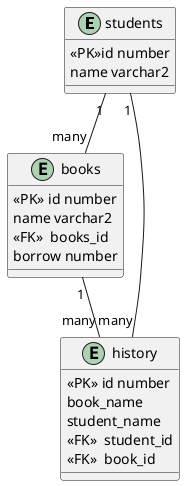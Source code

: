 @startuml db
entity students{
<<PK>>id number
name varchar2
} 

entity books{
<<PK>> id number
name varchar2
<<FK>>  books_id
borrow number
}  
students "1" -- "many" books


entity history{
<<PK>> id number
book_name
student_name
<<FK>>  student_id
<<FK>>  book_id

}  
students "1" -- "many" history
books "1" -- "many" history
@enduml